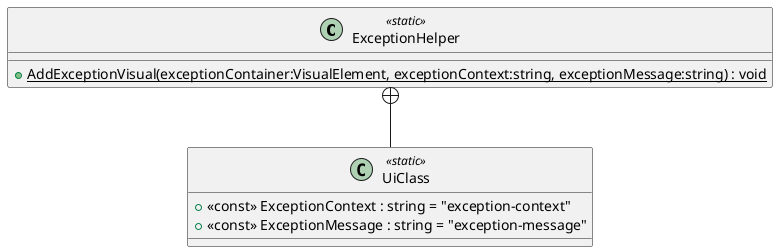 @startuml
class ExceptionHelper <<static>> {
    + {static} AddExceptionVisual(exceptionContainer:VisualElement, exceptionContext:string, exceptionMessage:string) : void
}
class UiClass <<static>> {
    + <<const>> ExceptionContext : string = "exception-context"
    + <<const>> ExceptionMessage : string = "exception-message"
}
ExceptionHelper +-- UiClass
@enduml
